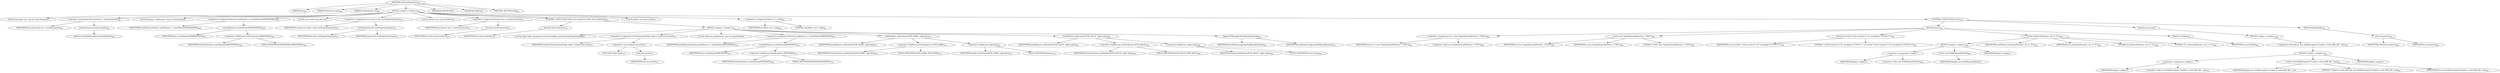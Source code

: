 digraph "xmlSaveProperties" {  
"837" [label = <(METHOD,xmlSaveProperties)<SUB>465</SUB>> ]
"79" [label = <(PARAM,this)<SUB>465</SUB>> ]
"838" [label = <(PARAM,Properties props)<SUB>465</SUB>> ]
"839" [label = <(PARAM,OutputStream os)<SUB>466</SUB>> ]
"840" [label = <(BLOCK,&lt;empty&gt;,&lt;empty&gt;)<SUB>466</SUB>> ]
"841" [label = <(LOCAL,Document doc: org.w3c.dom.Document)> ]
"842" [label = <(&lt;operator&gt;.assignment,Document doc = newDocument())<SUB>468</SUB>> ]
"843" [label = <(IDENTIFIER,doc,Document doc = newDocument())<SUB>468</SUB>> ]
"844" [label = <(newDocument,newDocument())<SUB>468</SUB>> ]
"845" [label = <(getDocumentBuilder,getDocumentBuilder())<SUB>468</SUB>> ]
"846" [label = <(LOCAL,Element rootElement: org.w3c.dom.Element)> ]
"847" [label = <(&lt;operator&gt;.assignment,Element rootElement = createElement(PROPERTIES))<SUB>469</SUB>> ]
"848" [label = <(IDENTIFIER,rootElement,Element rootElement = createElement(PROPERTIES))<SUB>469</SUB>> ]
"849" [label = <(createElement,createElement(PROPERTIES))<SUB>469</SUB>> ]
"850" [label = <(IDENTIFIER,doc,createElement(PROPERTIES))<SUB>469</SUB>> ]
"851" [label = <(&lt;operator&gt;.fieldAccess,EchoProperties.PROPERTIES)<SUB>469</SUB>> ]
"852" [label = <(IDENTIFIER,EchoProperties,createElement(PROPERTIES))<SUB>469</SUB>> ]
"853" [label = <(FIELD_IDENTIFIER,PROPERTIES,PROPERTIES)<SUB>469</SUB>> ]
"854" [label = <(LOCAL,List sorted: java.util.List)> ]
"855" [label = <(&lt;operator&gt;.assignment,List sorted = this.sortProperties(props))<SUB>471</SUB>> ]
"856" [label = <(IDENTIFIER,sorted,List sorted = this.sortProperties(props))<SUB>471</SUB>> ]
"857" [label = <(sortProperties,this.sortProperties(props))<SUB>471</SUB>> ]
"78" [label = <(IDENTIFIER,this,this.sortProperties(props))<SUB>471</SUB>> ]
"858" [label = <(IDENTIFIER,props,this.sortProperties(props))<SUB>471</SUB>> ]
"859" [label = <(LOCAL,Iterator iten: java.util.Iterator)> ]
"860" [label = <(&lt;operator&gt;.assignment,Iterator iten = sorted.iterator())<SUB>475</SUB>> ]
"861" [label = <(IDENTIFIER,iten,Iterator iten = sorted.iterator())<SUB>475</SUB>> ]
"862" [label = <(iterator,sorted.iterator())<SUB>475</SUB>> ]
"863" [label = <(IDENTIFIER,sorted,sorted.iterator())<SUB>475</SUB>> ]
"864" [label = <(CONTROL_STRUCTURE,while (iten.hasNext()),while (iten.hasNext()))<SUB>476</SUB>> ]
"865" [label = <(hasNext,iten.hasNext())<SUB>476</SUB>> ]
"866" [label = <(IDENTIFIER,iten,iten.hasNext())<SUB>476</SUB>> ]
"867" [label = <(BLOCK,&lt;empty&gt;,&lt;empty&gt;)<SUB>476</SUB>> ]
"868" [label = <(LOCAL,Tuple tuple: org.apache.tools.ant.taskdefs.optional.EchoProperties$Tuple)> ]
"869" [label = <(&lt;operator&gt;.assignment,EchoProperties$Tuple tuple = (Tuple) iten.next())<SUB>477</SUB>> ]
"870" [label = <(IDENTIFIER,tuple,EchoProperties$Tuple tuple = (Tuple) iten.next())<SUB>477</SUB>> ]
"871" [label = <(&lt;operator&gt;.cast,(Tuple) iten.next())<SUB>477</SUB>> ]
"872" [label = <(TYPE_REF,Tuple,Tuple)<SUB>477</SUB>> ]
"873" [label = <(next,iten.next())<SUB>477</SUB>> ]
"874" [label = <(IDENTIFIER,iten,iten.next())<SUB>477</SUB>> ]
"875" [label = <(LOCAL,Element propElement: org.w3c.dom.Element)> ]
"876" [label = <(&lt;operator&gt;.assignment,Element propElement = createElement(PROPERTY))<SUB>478</SUB>> ]
"877" [label = <(IDENTIFIER,propElement,Element propElement = createElement(PROPERTY))<SUB>478</SUB>> ]
"878" [label = <(createElement,createElement(PROPERTY))<SUB>478</SUB>> ]
"879" [label = <(IDENTIFIER,doc,createElement(PROPERTY))<SUB>478</SUB>> ]
"880" [label = <(&lt;operator&gt;.fieldAccess,EchoProperties.PROPERTY)<SUB>478</SUB>> ]
"881" [label = <(IDENTIFIER,EchoProperties,createElement(PROPERTY))<SUB>478</SUB>> ]
"882" [label = <(FIELD_IDENTIFIER,PROPERTY,PROPERTY)<SUB>478</SUB>> ]
"883" [label = <(setAttribute,setAttribute(ATTR_NAME, tuple.key))<SUB>479</SUB>> ]
"884" [label = <(IDENTIFIER,propElement,setAttribute(ATTR_NAME, tuple.key))<SUB>479</SUB>> ]
"885" [label = <(&lt;operator&gt;.fieldAccess,EchoProperties.ATTR_NAME)<SUB>479</SUB>> ]
"886" [label = <(IDENTIFIER,EchoProperties,setAttribute(ATTR_NAME, tuple.key))<SUB>479</SUB>> ]
"887" [label = <(FIELD_IDENTIFIER,ATTR_NAME,ATTR_NAME)<SUB>479</SUB>> ]
"888" [label = <(&lt;operator&gt;.fieldAccess,tuple.key)<SUB>479</SUB>> ]
"889" [label = <(IDENTIFIER,tuple,setAttribute(ATTR_NAME, tuple.key))<SUB>479</SUB>> ]
"890" [label = <(FIELD_IDENTIFIER,key,key)<SUB>479</SUB>> ]
"891" [label = <(setAttribute,setAttribute(ATTR_VALUE, tuple.value))<SUB>480</SUB>> ]
"892" [label = <(IDENTIFIER,propElement,setAttribute(ATTR_VALUE, tuple.value))<SUB>480</SUB>> ]
"893" [label = <(&lt;operator&gt;.fieldAccess,EchoProperties.ATTR_VALUE)<SUB>480</SUB>> ]
"894" [label = <(IDENTIFIER,EchoProperties,setAttribute(ATTR_VALUE, tuple.value))<SUB>480</SUB>> ]
"895" [label = <(FIELD_IDENTIFIER,ATTR_VALUE,ATTR_VALUE)<SUB>480</SUB>> ]
"896" [label = <(&lt;operator&gt;.fieldAccess,tuple.value)<SUB>480</SUB>> ]
"897" [label = <(IDENTIFIER,tuple,setAttribute(ATTR_VALUE, tuple.value))<SUB>480</SUB>> ]
"898" [label = <(FIELD_IDENTIFIER,value,value)<SUB>480</SUB>> ]
"899" [label = <(appendChild,appendChild(propElement))<SUB>481</SUB>> ]
"900" [label = <(IDENTIFIER,rootElement,appendChild(propElement))<SUB>481</SUB>> ]
"901" [label = <(IDENTIFIER,propElement,appendChild(propElement))<SUB>481</SUB>> ]
"81" [label = <(LOCAL,Writer wri: java.io.Writer)> ]
"902" [label = <(&lt;operator&gt;.assignment,Writer wri = null)<SUB>484</SUB>> ]
"903" [label = <(IDENTIFIER,wri,Writer wri = null)<SUB>484</SUB>> ]
"904" [label = <(LITERAL,null,Writer wri = null)<SUB>484</SUB>> ]
"905" [label = <(CONTROL_STRUCTURE,try,try)<SUB>485</SUB>> ]
"906" [label = <(BLOCK,try,try)<SUB>485</SUB>> ]
"907" [label = <(&lt;operator&gt;.assignment,wri = new OutputStreamWriter(os, &quot;UTF8&quot;))<SUB>486</SUB>> ]
"908" [label = <(IDENTIFIER,wri,wri = new OutputStreamWriter(os, &quot;UTF8&quot;))<SUB>486</SUB>> ]
"909" [label = <(&lt;operator&gt;.alloc,new OutputStreamWriter(os, &quot;UTF8&quot;))<SUB>486</SUB>> ]
"910" [label = <(&lt;init&gt;,new OutputStreamWriter(os, &quot;UTF8&quot;))<SUB>486</SUB>> ]
"80" [label = <(IDENTIFIER,wri,new OutputStreamWriter(os, &quot;UTF8&quot;))<SUB>486</SUB>> ]
"911" [label = <(IDENTIFIER,os,new OutputStreamWriter(os, &quot;UTF8&quot;))<SUB>486</SUB>> ]
"912" [label = <(LITERAL,&quot;UTF8&quot;,new OutputStreamWriter(os, &quot;UTF8&quot;))<SUB>486</SUB>> ]
"913" [label = <(write,wri.write(&quot;&lt;?xml version=\&quot;1.0\&quot; encoding=\&quot;UTF-8\&quot;?&gt;&quot;))<SUB>487</SUB>> ]
"914" [label = <(IDENTIFIER,wri,wri.write(&quot;&lt;?xml version=\&quot;1.0\&quot; encoding=\&quot;UTF-8\&quot;?&gt;&quot;))<SUB>487</SUB>> ]
"915" [label = <(LITERAL,&quot;&lt;?xml version=\&quot;1.0\&quot; encoding=\&quot;UTF-8\&quot;?&gt;&quot;,wri.write(&quot;&lt;?xml version=\&quot;1.0\&quot; encoding=\&quot;UTF-8\&quot;?&gt;&quot;))<SUB>487</SUB>> ]
"916" [label = <(write,write(rootElement, wri, 0, &quot;\t&quot;))<SUB>488</SUB>> ]
"917" [label = <(BLOCK,&lt;empty&gt;,&lt;empty&gt;)<SUB>488</SUB>> ]
"918" [label = <(&lt;operator&gt;.assignment,&lt;empty&gt;)> ]
"919" [label = <(IDENTIFIER,$obj21,&lt;empty&gt;)> ]
"920" [label = <(&lt;operator&gt;.alloc,new DOMElementWriter())<SUB>488</SUB>> ]
"921" [label = <(&lt;init&gt;,new DOMElementWriter())<SUB>488</SUB>> ]
"922" [label = <(IDENTIFIER,$obj21,new DOMElementWriter())> ]
"923" [label = <(IDENTIFIER,$obj21,&lt;empty&gt;)> ]
"924" [label = <(IDENTIFIER,rootElement,write(rootElement, wri, 0, &quot;\t&quot;))<SUB>488</SUB>> ]
"925" [label = <(IDENTIFIER,wri,write(rootElement, wri, 0, &quot;\t&quot;))<SUB>488</SUB>> ]
"926" [label = <(LITERAL,0,write(rootElement, wri, 0, &quot;\t&quot;))<SUB>488</SUB>> ]
"927" [label = <(LITERAL,&quot;\t&quot;,write(rootElement, wri, 0, &quot;\t&quot;))<SUB>488</SUB>> ]
"928" [label = <(flush,wri.flush())<SUB>489</SUB>> ]
"929" [label = <(IDENTIFIER,wri,wri.flush())<SUB>489</SUB>> ]
"930" [label = <(BLOCK,catch,catch)> ]
"931" [label = <(BLOCK,&lt;empty&gt;,&lt;empty&gt;)<SUB>490</SUB>> ]
"932" [label = <(&lt;operator&gt;.throw,throw new BuildException(&quot;Unable to write XML file&quot;, ioe);)<SUB>491</SUB>> ]
"933" [label = <(BLOCK,&lt;empty&gt;,&lt;empty&gt;)<SUB>491</SUB>> ]
"934" [label = <(&lt;operator&gt;.assignment,&lt;empty&gt;)> ]
"935" [label = <(IDENTIFIER,$obj22,&lt;empty&gt;)> ]
"936" [label = <(&lt;operator&gt;.alloc,new BuildException(&quot;Unable to write XML file&quot;, ioe))<SUB>491</SUB>> ]
"937" [label = <(&lt;init&gt;,new BuildException(&quot;Unable to write XML file&quot;, ioe))<SUB>491</SUB>> ]
"938" [label = <(IDENTIFIER,$obj22,new BuildException(&quot;Unable to write XML file&quot;, ioe))> ]
"939" [label = <(LITERAL,&quot;Unable to write XML file&quot;,new BuildException(&quot;Unable to write XML file&quot;, ioe))<SUB>491</SUB>> ]
"940" [label = <(IDENTIFIER,ioe,new BuildException(&quot;Unable to write XML file&quot;, ioe))<SUB>491</SUB>> ]
"941" [label = <(IDENTIFIER,$obj22,&lt;empty&gt;)> ]
"942" [label = <(BLOCK,finally,finally)<SUB>492</SUB>> ]
"943" [label = <(close,close(wri))<SUB>493</SUB>> ]
"944" [label = <(IDENTIFIER,FileUtils,close(wri))<SUB>493</SUB>> ]
"945" [label = <(IDENTIFIER,wri,close(wri))<SUB>493</SUB>> ]
"946" [label = <(MODIFIER,PROTECTED)> ]
"947" [label = <(MODIFIER,VIRTUAL)> ]
"948" [label = <(METHOD_RETURN,void)<SUB>465</SUB>> ]
  "837" -> "79" 
  "837" -> "838" 
  "837" -> "839" 
  "837" -> "840" 
  "837" -> "946" 
  "837" -> "947" 
  "837" -> "948" 
  "840" -> "841" 
  "840" -> "842" 
  "840" -> "846" 
  "840" -> "847" 
  "840" -> "854" 
  "840" -> "855" 
  "840" -> "859" 
  "840" -> "860" 
  "840" -> "864" 
  "840" -> "81" 
  "840" -> "902" 
  "840" -> "905" 
  "842" -> "843" 
  "842" -> "844" 
  "844" -> "845" 
  "847" -> "848" 
  "847" -> "849" 
  "849" -> "850" 
  "849" -> "851" 
  "851" -> "852" 
  "851" -> "853" 
  "855" -> "856" 
  "855" -> "857" 
  "857" -> "78" 
  "857" -> "858" 
  "860" -> "861" 
  "860" -> "862" 
  "862" -> "863" 
  "864" -> "865" 
  "864" -> "867" 
  "865" -> "866" 
  "867" -> "868" 
  "867" -> "869" 
  "867" -> "875" 
  "867" -> "876" 
  "867" -> "883" 
  "867" -> "891" 
  "867" -> "899" 
  "869" -> "870" 
  "869" -> "871" 
  "871" -> "872" 
  "871" -> "873" 
  "873" -> "874" 
  "876" -> "877" 
  "876" -> "878" 
  "878" -> "879" 
  "878" -> "880" 
  "880" -> "881" 
  "880" -> "882" 
  "883" -> "884" 
  "883" -> "885" 
  "883" -> "888" 
  "885" -> "886" 
  "885" -> "887" 
  "888" -> "889" 
  "888" -> "890" 
  "891" -> "892" 
  "891" -> "893" 
  "891" -> "896" 
  "893" -> "894" 
  "893" -> "895" 
  "896" -> "897" 
  "896" -> "898" 
  "899" -> "900" 
  "899" -> "901" 
  "902" -> "903" 
  "902" -> "904" 
  "905" -> "906" 
  "905" -> "930" 
  "905" -> "942" 
  "906" -> "907" 
  "906" -> "910" 
  "906" -> "913" 
  "906" -> "916" 
  "906" -> "928" 
  "907" -> "908" 
  "907" -> "909" 
  "910" -> "80" 
  "910" -> "911" 
  "910" -> "912" 
  "913" -> "914" 
  "913" -> "915" 
  "916" -> "917" 
  "916" -> "924" 
  "916" -> "925" 
  "916" -> "926" 
  "916" -> "927" 
  "917" -> "918" 
  "917" -> "921" 
  "917" -> "923" 
  "918" -> "919" 
  "918" -> "920" 
  "921" -> "922" 
  "928" -> "929" 
  "930" -> "931" 
  "931" -> "932" 
  "932" -> "933" 
  "933" -> "934" 
  "933" -> "937" 
  "933" -> "941" 
  "934" -> "935" 
  "934" -> "936" 
  "937" -> "938" 
  "937" -> "939" 
  "937" -> "940" 
  "942" -> "943" 
  "943" -> "944" 
  "943" -> "945" 
}
